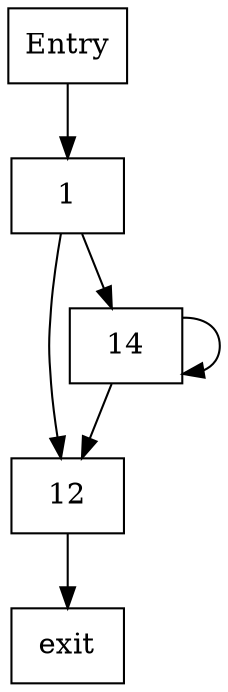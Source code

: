 digraph "CFG" {
  node [shape=box];
"Entry" -> "1"
"1" -> "12"
"1" -> "14"
"12" -> "exit"
"14" -> "14"
"14" -> "12"
}